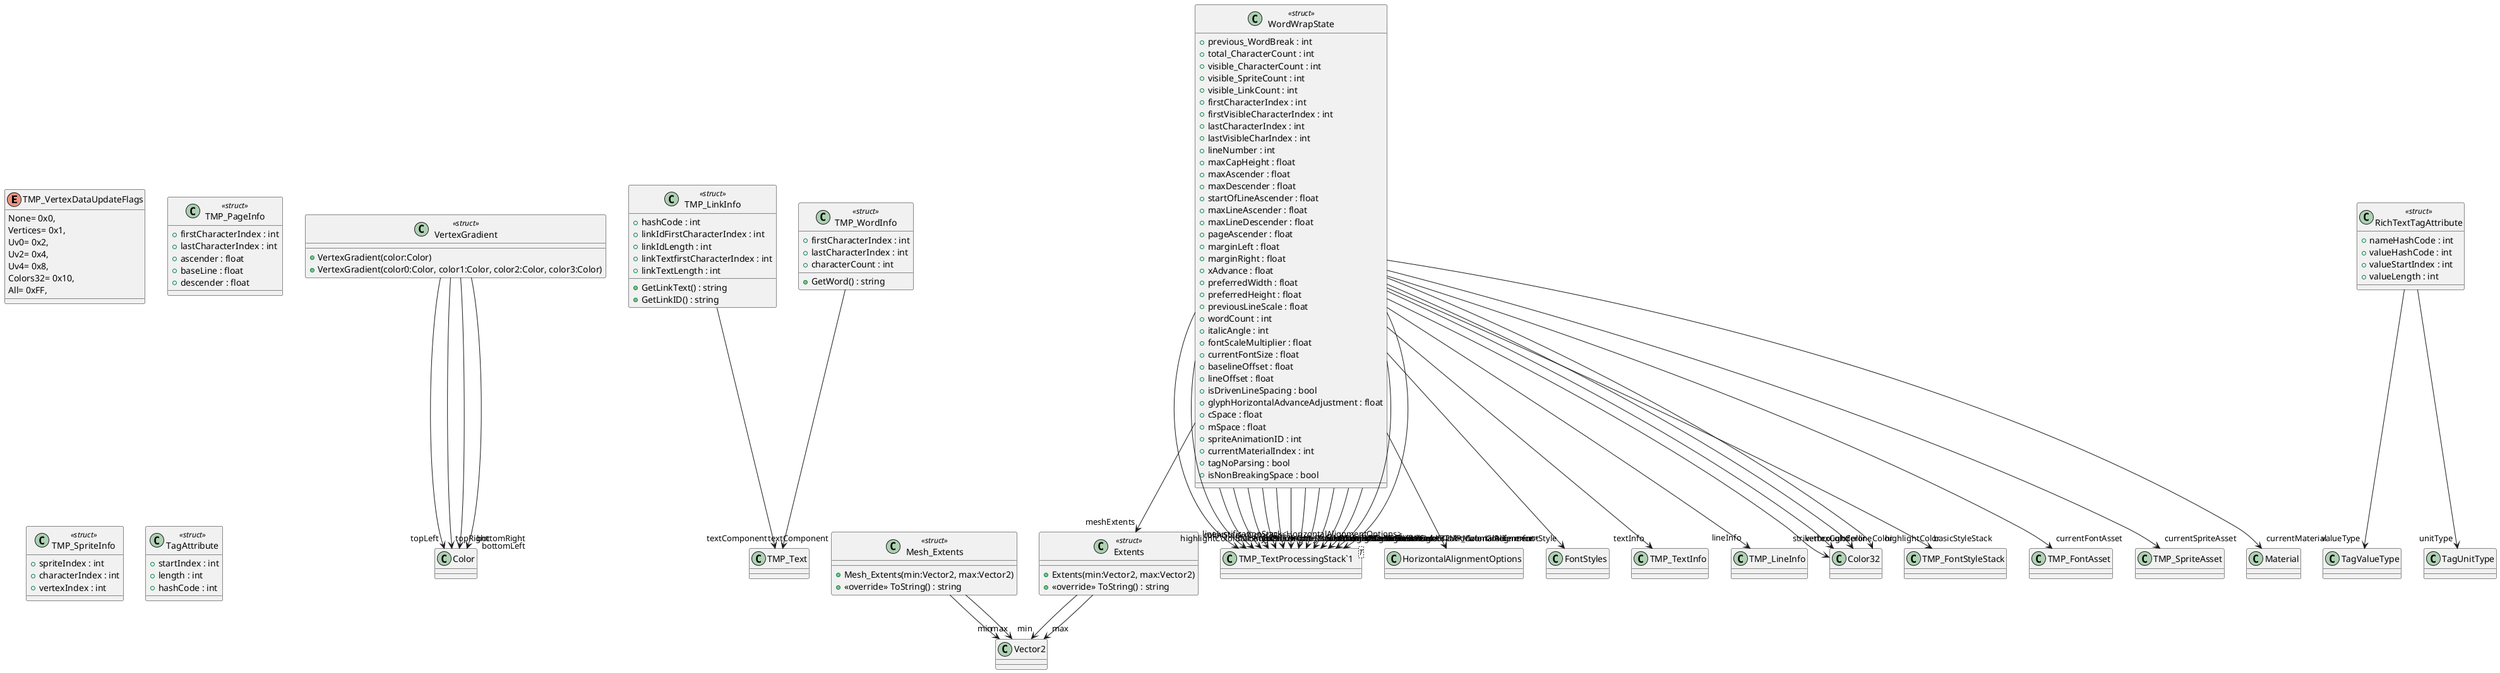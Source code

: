 @startuml
enum TMP_VertexDataUpdateFlags {
    None= 0x0,
    Vertices= 0x1,
    Uv0= 0x2,
    Uv2= 0x4,
    Uv4= 0x8,
    Colors32= 0x10,
    All= 0xFF,
}
class VertexGradient <<struct>> {
    + VertexGradient(color:Color)
    + VertexGradient(color0:Color, color1:Color, color2:Color, color3:Color)
}
class TMP_PageInfo <<struct>> {
    + firstCharacterIndex : int
    + lastCharacterIndex : int
    + ascender : float
    + baseLine : float
    + descender : float
}
class TMP_LinkInfo <<struct>> {
    + hashCode : int
    + linkIdFirstCharacterIndex : int
    + linkIdLength : int
    + linkTextfirstCharacterIndex : int
    + linkTextLength : int
    + GetLinkText() : string
    + GetLinkID() : string
}
class TMP_WordInfo <<struct>> {
    + firstCharacterIndex : int
    + lastCharacterIndex : int
    + characterCount : int
    + GetWord() : string
}
class TMP_SpriteInfo <<struct>> {
    + spriteIndex : int
    + characterIndex : int
    + vertexIndex : int
}
class Extents <<struct>> {
    + Extents(min:Vector2, max:Vector2)
    + <<override>> ToString() : string
}
class Mesh_Extents <<struct>> {
    + Mesh_Extents(min:Vector2, max:Vector2)
    + <<override>> ToString() : string
}
class WordWrapState <<struct>> {
    + previous_WordBreak : int
    + total_CharacterCount : int
    + visible_CharacterCount : int
    + visible_SpriteCount : int
    + visible_LinkCount : int
    + firstCharacterIndex : int
    + firstVisibleCharacterIndex : int
    + lastCharacterIndex : int
    + lastVisibleCharIndex : int
    + lineNumber : int
    + maxCapHeight : float
    + maxAscender : float
    + maxDescender : float
    + startOfLineAscender : float
    + maxLineAscender : float
    + maxLineDescender : float
    + pageAscender : float
    + marginLeft : float
    + marginRight : float
    + xAdvance : float
    + preferredWidth : float
    + preferredHeight : float
    + previousLineScale : float
    + wordCount : int
    + italicAngle : int
    + fontScaleMultiplier : float
    + currentFontSize : float
    + baselineOffset : float
    + lineOffset : float
    + isDrivenLineSpacing : bool
    + glyphHorizontalAdvanceAdjustment : float
    + cSpace : float
    + mSpace : float
    + spriteAnimationID : int
    + currentMaterialIndex : int
    + tagNoParsing : bool
    + isNonBreakingSpace : bool
}
class TagAttribute <<struct>> {
    + startIndex : int
    + length : int
    + hashCode : int
}
class RichTextTagAttribute <<struct>> {
    + nameHashCode : int
    + valueHashCode : int
    + valueStartIndex : int
    + valueLength : int
}
class "TMP_TextProcessingStack`1"<T> {
}
VertexGradient --> "topLeft" Color
VertexGradient --> "topRight" Color
VertexGradient --> "bottomLeft" Color
VertexGradient --> "bottomRight" Color
TMP_LinkInfo --> "textComponent" TMP_Text
TMP_WordInfo --> "textComponent" TMP_Text
Extents --> "min" Vector2
Extents --> "max" Vector2
Mesh_Extents --> "min" Vector2
Mesh_Extents --> "max" Vector2
WordWrapState --> "horizontalAlignment" HorizontalAlignmentOptions
WordWrapState --> "fontStyle" FontStyles
WordWrapState --> "textInfo" TMP_TextInfo
WordWrapState --> "lineInfo" TMP_LineInfo
WordWrapState --> "vertexColor" Color32
WordWrapState --> "underlineColor" Color32
WordWrapState --> "strikethroughColor" Color32
WordWrapState --> "highlightColor" Color32
WordWrapState --> "basicStyleStack" TMP_FontStyleStack
WordWrapState --> "italicAngleStack<int>" "TMP_TextProcessingStack`1"
WordWrapState --> "colorStack<Color32>" "TMP_TextProcessingStack`1"
WordWrapState --> "underlineColorStack<Color32>" "TMP_TextProcessingStack`1"
WordWrapState --> "strikethroughColorStack<Color32>" "TMP_TextProcessingStack`1"
WordWrapState --> "highlightColorStack<Color32>" "TMP_TextProcessingStack`1"
WordWrapState --> "highlightStateStack<HighlightState>" "TMP_TextProcessingStack`1"
WordWrapState --> "colorGradientStack<TMP_ColorGradient>" "TMP_TextProcessingStack`1"
WordWrapState --> "sizeStack<float>" "TMP_TextProcessingStack`1"
WordWrapState --> "indentStack<float>" "TMP_TextProcessingStack`1"
WordWrapState --> "fontWeightStack<FontWeight>" "TMP_TextProcessingStack`1"
WordWrapState --> "styleStack<int>" "TMP_TextProcessingStack`1"
WordWrapState --> "baselineStack<float>" "TMP_TextProcessingStack`1"
WordWrapState --> "actionStack<int>" "TMP_TextProcessingStack`1"
WordWrapState --> "materialReferenceStack<MaterialReference>" "TMP_TextProcessingStack`1"
WordWrapState --> "lineJustificationStack<HorizontalAlignmentOptions>" "TMP_TextProcessingStack`1"
WordWrapState --> "currentFontAsset" TMP_FontAsset
WordWrapState --> "currentSpriteAsset" TMP_SpriteAsset
WordWrapState --> "currentMaterial" Material
WordWrapState --> "meshExtents" Extents
RichTextTagAttribute --> "valueType" TagValueType
RichTextTagAttribute --> "unitType" TagUnitType
@enduml
